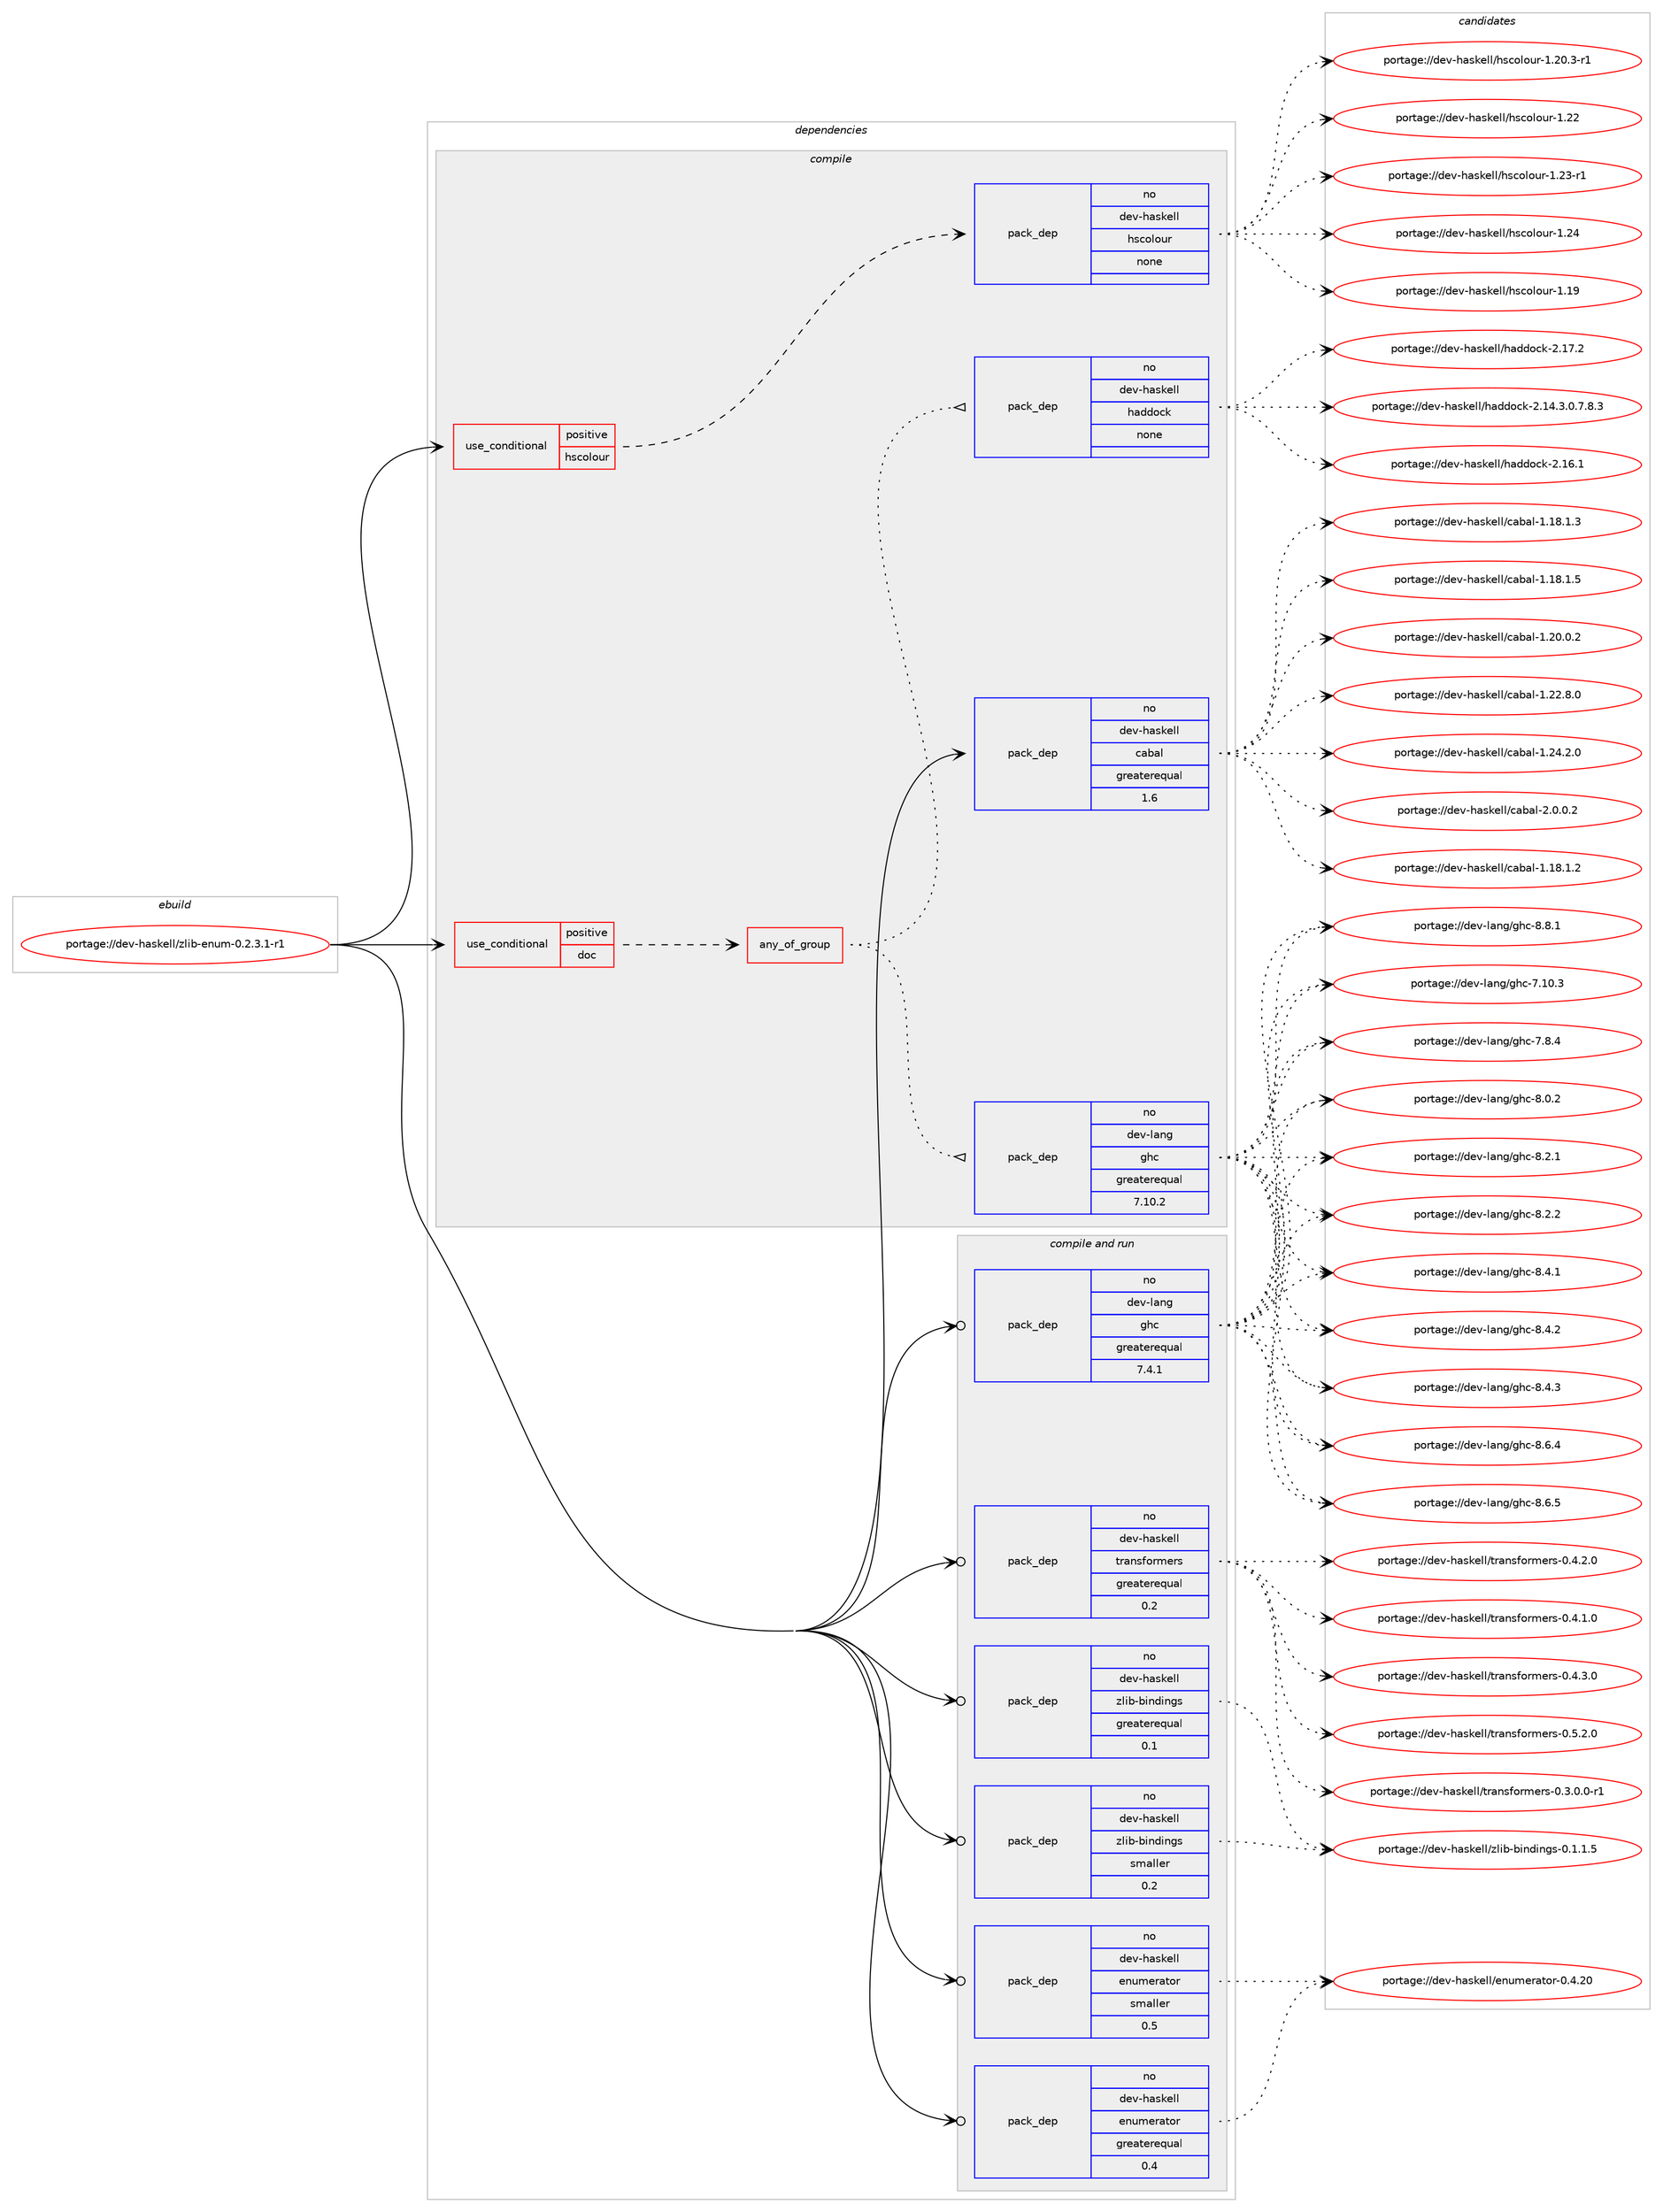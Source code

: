 digraph prolog {

# *************
# Graph options
# *************

newrank=true;
concentrate=true;
compound=true;
graph [rankdir=LR,fontname=Helvetica,fontsize=10,ranksep=1.5];#, ranksep=2.5, nodesep=0.2];
edge  [arrowhead=vee];
node  [fontname=Helvetica,fontsize=10];

# **********
# The ebuild
# **********

subgraph cluster_leftcol {
color=gray;
rank=same;
label=<<i>ebuild</i>>;
id [label="portage://dev-haskell/zlib-enum-0.2.3.1-r1", color=red, width=4, href="../dev-haskell/zlib-enum-0.2.3.1-r1.svg"];
}

# ****************
# The dependencies
# ****************

subgraph cluster_midcol {
color=gray;
label=<<i>dependencies</i>>;
subgraph cluster_compile {
fillcolor="#eeeeee";
style=filled;
label=<<i>compile</i>>;
subgraph cond17901 {
dependency85703 [label=<<TABLE BORDER="0" CELLBORDER="1" CELLSPACING="0" CELLPADDING="4"><TR><TD ROWSPAN="3" CELLPADDING="10">use_conditional</TD></TR><TR><TD>positive</TD></TR><TR><TD>doc</TD></TR></TABLE>>, shape=none, color=red];
subgraph any2653 {
dependency85704 [label=<<TABLE BORDER="0" CELLBORDER="1" CELLSPACING="0" CELLPADDING="4"><TR><TD CELLPADDING="10">any_of_group</TD></TR></TABLE>>, shape=none, color=red];subgraph pack65090 {
dependency85705 [label=<<TABLE BORDER="0" CELLBORDER="1" CELLSPACING="0" CELLPADDING="4" WIDTH="220"><TR><TD ROWSPAN="6" CELLPADDING="30">pack_dep</TD></TR><TR><TD WIDTH="110">no</TD></TR><TR><TD>dev-haskell</TD></TR><TR><TD>haddock</TD></TR><TR><TD>none</TD></TR><TR><TD></TD></TR></TABLE>>, shape=none, color=blue];
}
dependency85704:e -> dependency85705:w [weight=20,style="dotted",arrowhead="oinv"];
subgraph pack65091 {
dependency85706 [label=<<TABLE BORDER="0" CELLBORDER="1" CELLSPACING="0" CELLPADDING="4" WIDTH="220"><TR><TD ROWSPAN="6" CELLPADDING="30">pack_dep</TD></TR><TR><TD WIDTH="110">no</TD></TR><TR><TD>dev-lang</TD></TR><TR><TD>ghc</TD></TR><TR><TD>greaterequal</TD></TR><TR><TD>7.10.2</TD></TR></TABLE>>, shape=none, color=blue];
}
dependency85704:e -> dependency85706:w [weight=20,style="dotted",arrowhead="oinv"];
}
dependency85703:e -> dependency85704:w [weight=20,style="dashed",arrowhead="vee"];
}
id:e -> dependency85703:w [weight=20,style="solid",arrowhead="vee"];
subgraph cond17902 {
dependency85707 [label=<<TABLE BORDER="0" CELLBORDER="1" CELLSPACING="0" CELLPADDING="4"><TR><TD ROWSPAN="3" CELLPADDING="10">use_conditional</TD></TR><TR><TD>positive</TD></TR><TR><TD>hscolour</TD></TR></TABLE>>, shape=none, color=red];
subgraph pack65092 {
dependency85708 [label=<<TABLE BORDER="0" CELLBORDER="1" CELLSPACING="0" CELLPADDING="4" WIDTH="220"><TR><TD ROWSPAN="6" CELLPADDING="30">pack_dep</TD></TR><TR><TD WIDTH="110">no</TD></TR><TR><TD>dev-haskell</TD></TR><TR><TD>hscolour</TD></TR><TR><TD>none</TD></TR><TR><TD></TD></TR></TABLE>>, shape=none, color=blue];
}
dependency85707:e -> dependency85708:w [weight=20,style="dashed",arrowhead="vee"];
}
id:e -> dependency85707:w [weight=20,style="solid",arrowhead="vee"];
subgraph pack65093 {
dependency85709 [label=<<TABLE BORDER="0" CELLBORDER="1" CELLSPACING="0" CELLPADDING="4" WIDTH="220"><TR><TD ROWSPAN="6" CELLPADDING="30">pack_dep</TD></TR><TR><TD WIDTH="110">no</TD></TR><TR><TD>dev-haskell</TD></TR><TR><TD>cabal</TD></TR><TR><TD>greaterequal</TD></TR><TR><TD>1.6</TD></TR></TABLE>>, shape=none, color=blue];
}
id:e -> dependency85709:w [weight=20,style="solid",arrowhead="vee"];
}
subgraph cluster_compileandrun {
fillcolor="#eeeeee";
style=filled;
label=<<i>compile and run</i>>;
subgraph pack65094 {
dependency85710 [label=<<TABLE BORDER="0" CELLBORDER="1" CELLSPACING="0" CELLPADDING="4" WIDTH="220"><TR><TD ROWSPAN="6" CELLPADDING="30">pack_dep</TD></TR><TR><TD WIDTH="110">no</TD></TR><TR><TD>dev-haskell</TD></TR><TR><TD>enumerator</TD></TR><TR><TD>greaterequal</TD></TR><TR><TD>0.4</TD></TR></TABLE>>, shape=none, color=blue];
}
id:e -> dependency85710:w [weight=20,style="solid",arrowhead="odotvee"];
subgraph pack65095 {
dependency85711 [label=<<TABLE BORDER="0" CELLBORDER="1" CELLSPACING="0" CELLPADDING="4" WIDTH="220"><TR><TD ROWSPAN="6" CELLPADDING="30">pack_dep</TD></TR><TR><TD WIDTH="110">no</TD></TR><TR><TD>dev-haskell</TD></TR><TR><TD>enumerator</TD></TR><TR><TD>smaller</TD></TR><TR><TD>0.5</TD></TR></TABLE>>, shape=none, color=blue];
}
id:e -> dependency85711:w [weight=20,style="solid",arrowhead="odotvee"];
subgraph pack65096 {
dependency85712 [label=<<TABLE BORDER="0" CELLBORDER="1" CELLSPACING="0" CELLPADDING="4" WIDTH="220"><TR><TD ROWSPAN="6" CELLPADDING="30">pack_dep</TD></TR><TR><TD WIDTH="110">no</TD></TR><TR><TD>dev-haskell</TD></TR><TR><TD>transformers</TD></TR><TR><TD>greaterequal</TD></TR><TR><TD>0.2</TD></TR></TABLE>>, shape=none, color=blue];
}
id:e -> dependency85712:w [weight=20,style="solid",arrowhead="odotvee"];
subgraph pack65097 {
dependency85713 [label=<<TABLE BORDER="0" CELLBORDER="1" CELLSPACING="0" CELLPADDING="4" WIDTH="220"><TR><TD ROWSPAN="6" CELLPADDING="30">pack_dep</TD></TR><TR><TD WIDTH="110">no</TD></TR><TR><TD>dev-haskell</TD></TR><TR><TD>zlib-bindings</TD></TR><TR><TD>greaterequal</TD></TR><TR><TD>0.1</TD></TR></TABLE>>, shape=none, color=blue];
}
id:e -> dependency85713:w [weight=20,style="solid",arrowhead="odotvee"];
subgraph pack65098 {
dependency85714 [label=<<TABLE BORDER="0" CELLBORDER="1" CELLSPACING="0" CELLPADDING="4" WIDTH="220"><TR><TD ROWSPAN="6" CELLPADDING="30">pack_dep</TD></TR><TR><TD WIDTH="110">no</TD></TR><TR><TD>dev-haskell</TD></TR><TR><TD>zlib-bindings</TD></TR><TR><TD>smaller</TD></TR><TR><TD>0.2</TD></TR></TABLE>>, shape=none, color=blue];
}
id:e -> dependency85714:w [weight=20,style="solid",arrowhead="odotvee"];
subgraph pack65099 {
dependency85715 [label=<<TABLE BORDER="0" CELLBORDER="1" CELLSPACING="0" CELLPADDING="4" WIDTH="220"><TR><TD ROWSPAN="6" CELLPADDING="30">pack_dep</TD></TR><TR><TD WIDTH="110">no</TD></TR><TR><TD>dev-lang</TD></TR><TR><TD>ghc</TD></TR><TR><TD>greaterequal</TD></TR><TR><TD>7.4.1</TD></TR></TABLE>>, shape=none, color=blue];
}
id:e -> dependency85715:w [weight=20,style="solid",arrowhead="odotvee"];
}
subgraph cluster_run {
fillcolor="#eeeeee";
style=filled;
label=<<i>run</i>>;
}
}

# **************
# The candidates
# **************

subgraph cluster_choices {
rank=same;
color=gray;
label=<<i>candidates</i>>;

subgraph choice65090 {
color=black;
nodesep=1;
choiceportage1001011184510497115107101108108471049710010011199107455046495246514648465546564651 [label="portage://dev-haskell/haddock-2.14.3.0.7.8.3", color=red, width=4,href="../dev-haskell/haddock-2.14.3.0.7.8.3.svg"];
choiceportage100101118451049711510710110810847104971001001119910745504649544649 [label="portage://dev-haskell/haddock-2.16.1", color=red, width=4,href="../dev-haskell/haddock-2.16.1.svg"];
choiceportage100101118451049711510710110810847104971001001119910745504649554650 [label="portage://dev-haskell/haddock-2.17.2", color=red, width=4,href="../dev-haskell/haddock-2.17.2.svg"];
dependency85705:e -> choiceportage1001011184510497115107101108108471049710010011199107455046495246514648465546564651:w [style=dotted,weight="100"];
dependency85705:e -> choiceportage100101118451049711510710110810847104971001001119910745504649544649:w [style=dotted,weight="100"];
dependency85705:e -> choiceportage100101118451049711510710110810847104971001001119910745504649554650:w [style=dotted,weight="100"];
}
subgraph choice65091 {
color=black;
nodesep=1;
choiceportage1001011184510897110103471031049945554649484651 [label="portage://dev-lang/ghc-7.10.3", color=red, width=4,href="../dev-lang/ghc-7.10.3.svg"];
choiceportage10010111845108971101034710310499455546564652 [label="portage://dev-lang/ghc-7.8.4", color=red, width=4,href="../dev-lang/ghc-7.8.4.svg"];
choiceportage10010111845108971101034710310499455646484650 [label="portage://dev-lang/ghc-8.0.2", color=red, width=4,href="../dev-lang/ghc-8.0.2.svg"];
choiceportage10010111845108971101034710310499455646504649 [label="portage://dev-lang/ghc-8.2.1", color=red, width=4,href="../dev-lang/ghc-8.2.1.svg"];
choiceportage10010111845108971101034710310499455646504650 [label="portage://dev-lang/ghc-8.2.2", color=red, width=4,href="../dev-lang/ghc-8.2.2.svg"];
choiceportage10010111845108971101034710310499455646524649 [label="portage://dev-lang/ghc-8.4.1", color=red, width=4,href="../dev-lang/ghc-8.4.1.svg"];
choiceportage10010111845108971101034710310499455646524650 [label="portage://dev-lang/ghc-8.4.2", color=red, width=4,href="../dev-lang/ghc-8.4.2.svg"];
choiceportage10010111845108971101034710310499455646524651 [label="portage://dev-lang/ghc-8.4.3", color=red, width=4,href="../dev-lang/ghc-8.4.3.svg"];
choiceportage10010111845108971101034710310499455646544652 [label="portage://dev-lang/ghc-8.6.4", color=red, width=4,href="../dev-lang/ghc-8.6.4.svg"];
choiceportage10010111845108971101034710310499455646544653 [label="portage://dev-lang/ghc-8.6.5", color=red, width=4,href="../dev-lang/ghc-8.6.5.svg"];
choiceportage10010111845108971101034710310499455646564649 [label="portage://dev-lang/ghc-8.8.1", color=red, width=4,href="../dev-lang/ghc-8.8.1.svg"];
dependency85706:e -> choiceportage1001011184510897110103471031049945554649484651:w [style=dotted,weight="100"];
dependency85706:e -> choiceportage10010111845108971101034710310499455546564652:w [style=dotted,weight="100"];
dependency85706:e -> choiceportage10010111845108971101034710310499455646484650:w [style=dotted,weight="100"];
dependency85706:e -> choiceportage10010111845108971101034710310499455646504649:w [style=dotted,weight="100"];
dependency85706:e -> choiceportage10010111845108971101034710310499455646504650:w [style=dotted,weight="100"];
dependency85706:e -> choiceportage10010111845108971101034710310499455646524649:w [style=dotted,weight="100"];
dependency85706:e -> choiceportage10010111845108971101034710310499455646524650:w [style=dotted,weight="100"];
dependency85706:e -> choiceportage10010111845108971101034710310499455646524651:w [style=dotted,weight="100"];
dependency85706:e -> choiceportage10010111845108971101034710310499455646544652:w [style=dotted,weight="100"];
dependency85706:e -> choiceportage10010111845108971101034710310499455646544653:w [style=dotted,weight="100"];
dependency85706:e -> choiceportage10010111845108971101034710310499455646564649:w [style=dotted,weight="100"];
}
subgraph choice65092 {
color=black;
nodesep=1;
choiceportage100101118451049711510710110810847104115991111081111171144549464957 [label="portage://dev-haskell/hscolour-1.19", color=red, width=4,href="../dev-haskell/hscolour-1.19.svg"];
choiceportage10010111845104971151071011081084710411599111108111117114454946504846514511449 [label="portage://dev-haskell/hscolour-1.20.3-r1", color=red, width=4,href="../dev-haskell/hscolour-1.20.3-r1.svg"];
choiceportage100101118451049711510710110810847104115991111081111171144549465050 [label="portage://dev-haskell/hscolour-1.22", color=red, width=4,href="../dev-haskell/hscolour-1.22.svg"];
choiceportage1001011184510497115107101108108471041159911110811111711445494650514511449 [label="portage://dev-haskell/hscolour-1.23-r1", color=red, width=4,href="../dev-haskell/hscolour-1.23-r1.svg"];
choiceportage100101118451049711510710110810847104115991111081111171144549465052 [label="portage://dev-haskell/hscolour-1.24", color=red, width=4,href="../dev-haskell/hscolour-1.24.svg"];
dependency85708:e -> choiceportage100101118451049711510710110810847104115991111081111171144549464957:w [style=dotted,weight="100"];
dependency85708:e -> choiceportage10010111845104971151071011081084710411599111108111117114454946504846514511449:w [style=dotted,weight="100"];
dependency85708:e -> choiceportage100101118451049711510710110810847104115991111081111171144549465050:w [style=dotted,weight="100"];
dependency85708:e -> choiceportage1001011184510497115107101108108471041159911110811111711445494650514511449:w [style=dotted,weight="100"];
dependency85708:e -> choiceportage100101118451049711510710110810847104115991111081111171144549465052:w [style=dotted,weight="100"];
}
subgraph choice65093 {
color=black;
nodesep=1;
choiceportage10010111845104971151071011081084799979897108454946495646494650 [label="portage://dev-haskell/cabal-1.18.1.2", color=red, width=4,href="../dev-haskell/cabal-1.18.1.2.svg"];
choiceportage10010111845104971151071011081084799979897108454946495646494651 [label="portage://dev-haskell/cabal-1.18.1.3", color=red, width=4,href="../dev-haskell/cabal-1.18.1.3.svg"];
choiceportage10010111845104971151071011081084799979897108454946495646494653 [label="portage://dev-haskell/cabal-1.18.1.5", color=red, width=4,href="../dev-haskell/cabal-1.18.1.5.svg"];
choiceportage10010111845104971151071011081084799979897108454946504846484650 [label="portage://dev-haskell/cabal-1.20.0.2", color=red, width=4,href="../dev-haskell/cabal-1.20.0.2.svg"];
choiceportage10010111845104971151071011081084799979897108454946505046564648 [label="portage://dev-haskell/cabal-1.22.8.0", color=red, width=4,href="../dev-haskell/cabal-1.22.8.0.svg"];
choiceportage10010111845104971151071011081084799979897108454946505246504648 [label="portage://dev-haskell/cabal-1.24.2.0", color=red, width=4,href="../dev-haskell/cabal-1.24.2.0.svg"];
choiceportage100101118451049711510710110810847999798971084550464846484650 [label="portage://dev-haskell/cabal-2.0.0.2", color=red, width=4,href="../dev-haskell/cabal-2.0.0.2.svg"];
dependency85709:e -> choiceportage10010111845104971151071011081084799979897108454946495646494650:w [style=dotted,weight="100"];
dependency85709:e -> choiceportage10010111845104971151071011081084799979897108454946495646494651:w [style=dotted,weight="100"];
dependency85709:e -> choiceportage10010111845104971151071011081084799979897108454946495646494653:w [style=dotted,weight="100"];
dependency85709:e -> choiceportage10010111845104971151071011081084799979897108454946504846484650:w [style=dotted,weight="100"];
dependency85709:e -> choiceportage10010111845104971151071011081084799979897108454946505046564648:w [style=dotted,weight="100"];
dependency85709:e -> choiceportage10010111845104971151071011081084799979897108454946505246504648:w [style=dotted,weight="100"];
dependency85709:e -> choiceportage100101118451049711510710110810847999798971084550464846484650:w [style=dotted,weight="100"];
}
subgraph choice65094 {
color=black;
nodesep=1;
choiceportage1001011184510497115107101108108471011101171091011149711611111445484652465048 [label="portage://dev-haskell/enumerator-0.4.20", color=red, width=4,href="../dev-haskell/enumerator-0.4.20.svg"];
dependency85710:e -> choiceportage1001011184510497115107101108108471011101171091011149711611111445484652465048:w [style=dotted,weight="100"];
}
subgraph choice65095 {
color=black;
nodesep=1;
choiceportage1001011184510497115107101108108471011101171091011149711611111445484652465048 [label="portage://dev-haskell/enumerator-0.4.20", color=red, width=4,href="../dev-haskell/enumerator-0.4.20.svg"];
dependency85711:e -> choiceportage1001011184510497115107101108108471011101171091011149711611111445484652465048:w [style=dotted,weight="100"];
}
subgraph choice65096 {
color=black;
nodesep=1;
choiceportage1001011184510497115107101108108471161149711011510211111410910111411545484651464846484511449 [label="portage://dev-haskell/transformers-0.3.0.0-r1", color=red, width=4,href="../dev-haskell/transformers-0.3.0.0-r1.svg"];
choiceportage100101118451049711510710110810847116114971101151021111141091011141154548465246494648 [label="portage://dev-haskell/transformers-0.4.1.0", color=red, width=4,href="../dev-haskell/transformers-0.4.1.0.svg"];
choiceportage100101118451049711510710110810847116114971101151021111141091011141154548465246504648 [label="portage://dev-haskell/transformers-0.4.2.0", color=red, width=4,href="../dev-haskell/transformers-0.4.2.0.svg"];
choiceportage100101118451049711510710110810847116114971101151021111141091011141154548465246514648 [label="portage://dev-haskell/transformers-0.4.3.0", color=red, width=4,href="../dev-haskell/transformers-0.4.3.0.svg"];
choiceportage100101118451049711510710110810847116114971101151021111141091011141154548465346504648 [label="portage://dev-haskell/transformers-0.5.2.0", color=red, width=4,href="../dev-haskell/transformers-0.5.2.0.svg"];
dependency85712:e -> choiceportage1001011184510497115107101108108471161149711011510211111410910111411545484651464846484511449:w [style=dotted,weight="100"];
dependency85712:e -> choiceportage100101118451049711510710110810847116114971101151021111141091011141154548465246494648:w [style=dotted,weight="100"];
dependency85712:e -> choiceportage100101118451049711510710110810847116114971101151021111141091011141154548465246504648:w [style=dotted,weight="100"];
dependency85712:e -> choiceportage100101118451049711510710110810847116114971101151021111141091011141154548465246514648:w [style=dotted,weight="100"];
dependency85712:e -> choiceportage100101118451049711510710110810847116114971101151021111141091011141154548465346504648:w [style=dotted,weight="100"];
}
subgraph choice65097 {
color=black;
nodesep=1;
choiceportage1001011184510497115107101108108471221081059845981051101001051101031154548464946494653 [label="portage://dev-haskell/zlib-bindings-0.1.1.5", color=red, width=4,href="../dev-haskell/zlib-bindings-0.1.1.5.svg"];
dependency85713:e -> choiceportage1001011184510497115107101108108471221081059845981051101001051101031154548464946494653:w [style=dotted,weight="100"];
}
subgraph choice65098 {
color=black;
nodesep=1;
choiceportage1001011184510497115107101108108471221081059845981051101001051101031154548464946494653 [label="portage://dev-haskell/zlib-bindings-0.1.1.5", color=red, width=4,href="../dev-haskell/zlib-bindings-0.1.1.5.svg"];
dependency85714:e -> choiceportage1001011184510497115107101108108471221081059845981051101001051101031154548464946494653:w [style=dotted,weight="100"];
}
subgraph choice65099 {
color=black;
nodesep=1;
choiceportage1001011184510897110103471031049945554649484651 [label="portage://dev-lang/ghc-7.10.3", color=red, width=4,href="../dev-lang/ghc-7.10.3.svg"];
choiceportage10010111845108971101034710310499455546564652 [label="portage://dev-lang/ghc-7.8.4", color=red, width=4,href="../dev-lang/ghc-7.8.4.svg"];
choiceportage10010111845108971101034710310499455646484650 [label="portage://dev-lang/ghc-8.0.2", color=red, width=4,href="../dev-lang/ghc-8.0.2.svg"];
choiceportage10010111845108971101034710310499455646504649 [label="portage://dev-lang/ghc-8.2.1", color=red, width=4,href="../dev-lang/ghc-8.2.1.svg"];
choiceportage10010111845108971101034710310499455646504650 [label="portage://dev-lang/ghc-8.2.2", color=red, width=4,href="../dev-lang/ghc-8.2.2.svg"];
choiceportage10010111845108971101034710310499455646524649 [label="portage://dev-lang/ghc-8.4.1", color=red, width=4,href="../dev-lang/ghc-8.4.1.svg"];
choiceportage10010111845108971101034710310499455646524650 [label="portage://dev-lang/ghc-8.4.2", color=red, width=4,href="../dev-lang/ghc-8.4.2.svg"];
choiceportage10010111845108971101034710310499455646524651 [label="portage://dev-lang/ghc-8.4.3", color=red, width=4,href="../dev-lang/ghc-8.4.3.svg"];
choiceportage10010111845108971101034710310499455646544652 [label="portage://dev-lang/ghc-8.6.4", color=red, width=4,href="../dev-lang/ghc-8.6.4.svg"];
choiceportage10010111845108971101034710310499455646544653 [label="portage://dev-lang/ghc-8.6.5", color=red, width=4,href="../dev-lang/ghc-8.6.5.svg"];
choiceportage10010111845108971101034710310499455646564649 [label="portage://dev-lang/ghc-8.8.1", color=red, width=4,href="../dev-lang/ghc-8.8.1.svg"];
dependency85715:e -> choiceportage1001011184510897110103471031049945554649484651:w [style=dotted,weight="100"];
dependency85715:e -> choiceportage10010111845108971101034710310499455546564652:w [style=dotted,weight="100"];
dependency85715:e -> choiceportage10010111845108971101034710310499455646484650:w [style=dotted,weight="100"];
dependency85715:e -> choiceportage10010111845108971101034710310499455646504649:w [style=dotted,weight="100"];
dependency85715:e -> choiceportage10010111845108971101034710310499455646504650:w [style=dotted,weight="100"];
dependency85715:e -> choiceportage10010111845108971101034710310499455646524649:w [style=dotted,weight="100"];
dependency85715:e -> choiceportage10010111845108971101034710310499455646524650:w [style=dotted,weight="100"];
dependency85715:e -> choiceportage10010111845108971101034710310499455646524651:w [style=dotted,weight="100"];
dependency85715:e -> choiceportage10010111845108971101034710310499455646544652:w [style=dotted,weight="100"];
dependency85715:e -> choiceportage10010111845108971101034710310499455646544653:w [style=dotted,weight="100"];
dependency85715:e -> choiceportage10010111845108971101034710310499455646564649:w [style=dotted,weight="100"];
}
}

}
